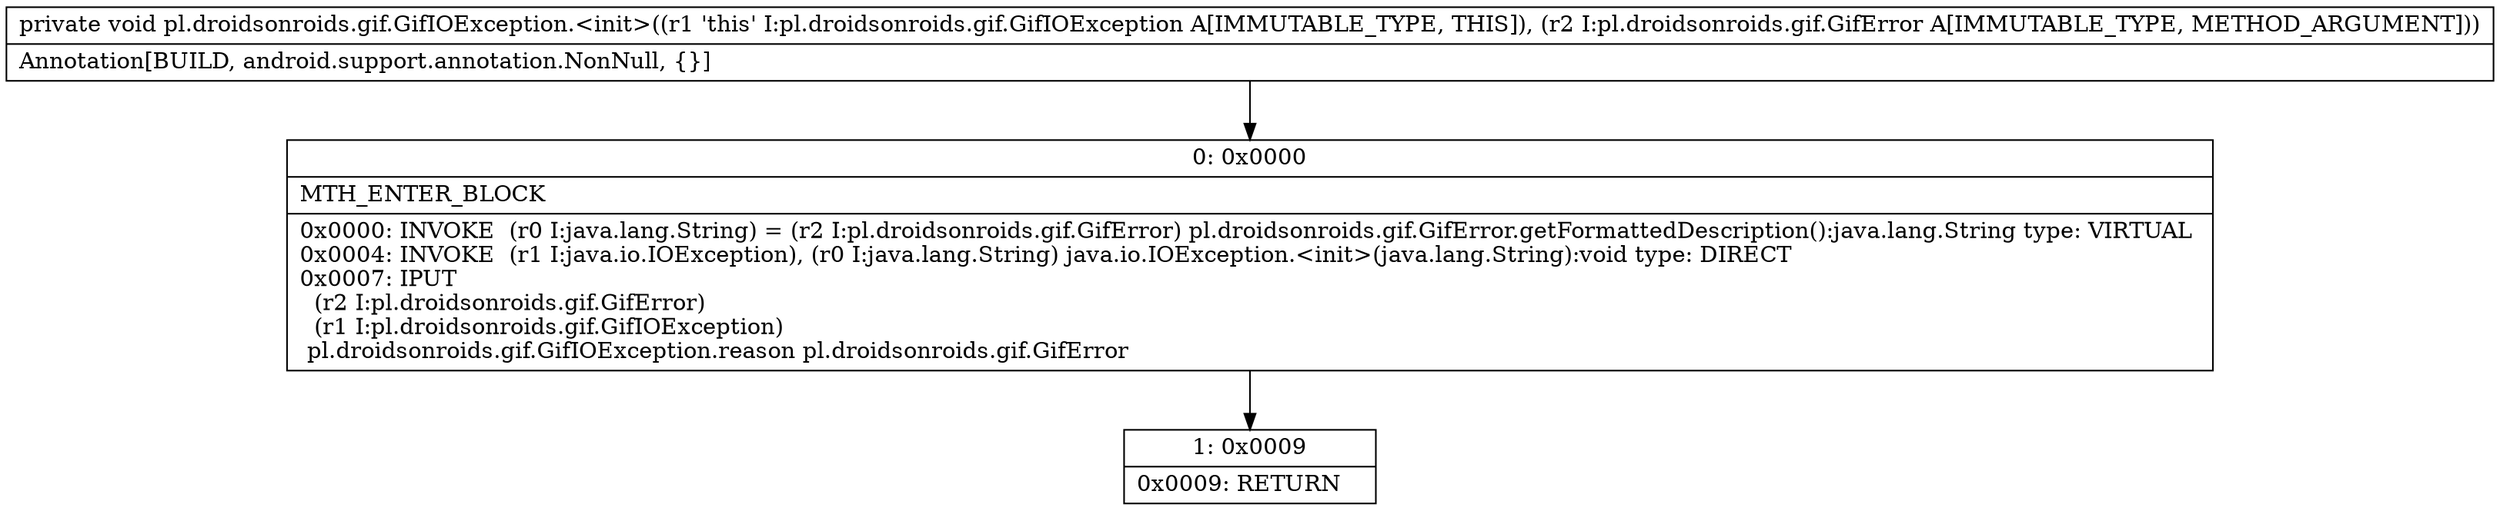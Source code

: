digraph "CFG forpl.droidsonroids.gif.GifIOException.\<init\>(Lpl\/droidsonroids\/gif\/GifError;)V" {
Node_0 [shape=record,label="{0\:\ 0x0000|MTH_ENTER_BLOCK\l|0x0000: INVOKE  (r0 I:java.lang.String) = (r2 I:pl.droidsonroids.gif.GifError) pl.droidsonroids.gif.GifError.getFormattedDescription():java.lang.String type: VIRTUAL \l0x0004: INVOKE  (r1 I:java.io.IOException), (r0 I:java.lang.String) java.io.IOException.\<init\>(java.lang.String):void type: DIRECT \l0x0007: IPUT  \l  (r2 I:pl.droidsonroids.gif.GifError)\l  (r1 I:pl.droidsonroids.gif.GifIOException)\l pl.droidsonroids.gif.GifIOException.reason pl.droidsonroids.gif.GifError \l}"];
Node_1 [shape=record,label="{1\:\ 0x0009|0x0009: RETURN   \l}"];
MethodNode[shape=record,label="{private void pl.droidsonroids.gif.GifIOException.\<init\>((r1 'this' I:pl.droidsonroids.gif.GifIOException A[IMMUTABLE_TYPE, THIS]), (r2 I:pl.droidsonroids.gif.GifError A[IMMUTABLE_TYPE, METHOD_ARGUMENT]))  | Annotation[BUILD, android.support.annotation.NonNull, \{\}]\l}"];
MethodNode -> Node_0;
Node_0 -> Node_1;
}

